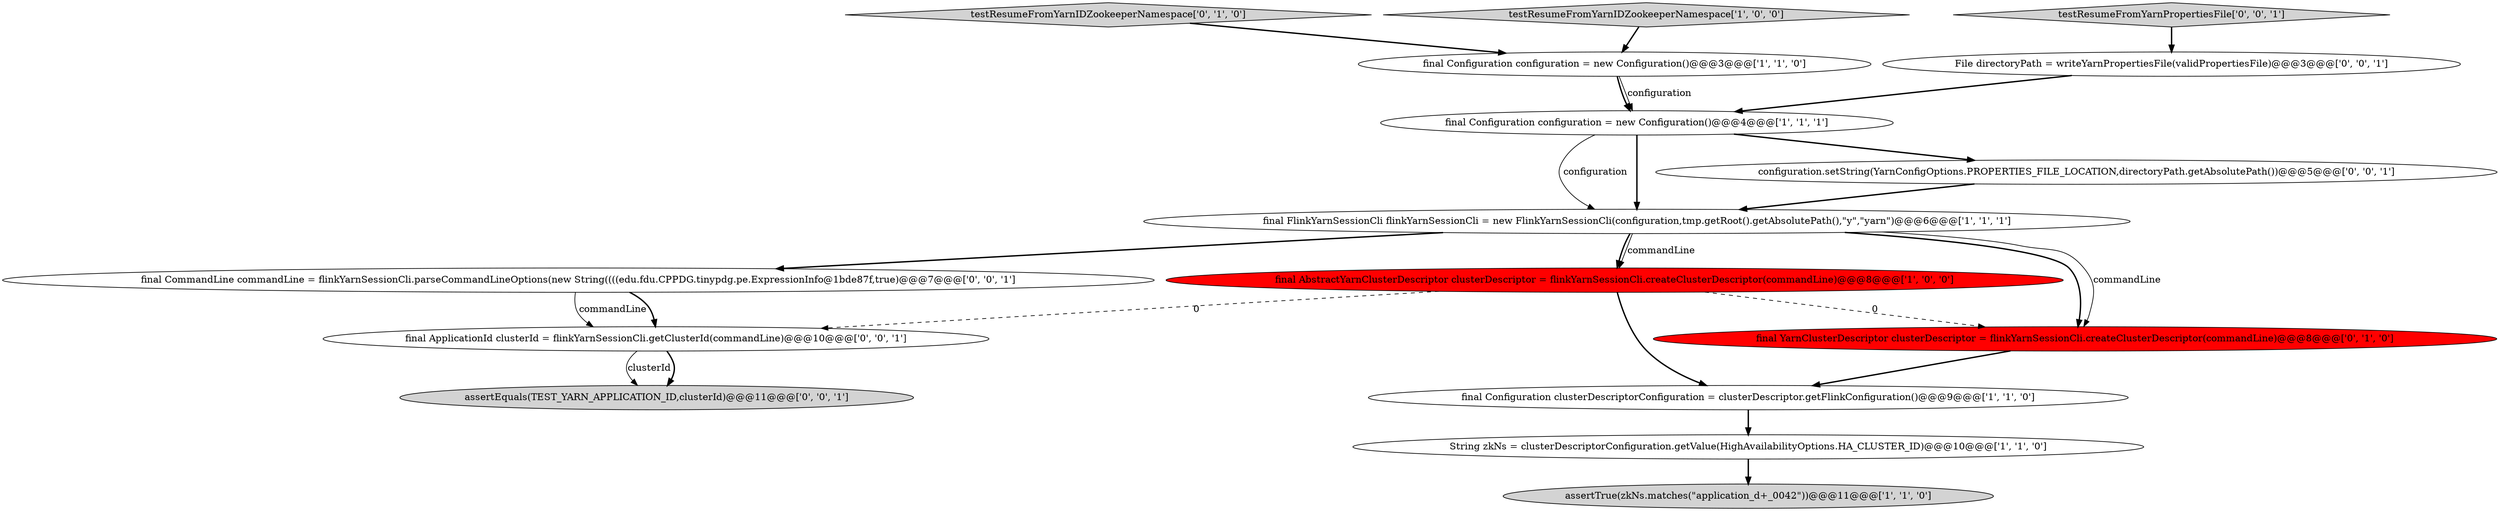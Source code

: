 digraph {
9 [style = filled, label = "testResumeFromYarnIDZookeeperNamespace['0', '1', '0']", fillcolor = lightgray, shape = diamond image = "AAA0AAABBB2BBB"];
2 [style = filled, label = "final AbstractYarnClusterDescriptor clusterDescriptor = flinkYarnSessionCli.createClusterDescriptor(commandLine)@@@8@@@['1', '0', '0']", fillcolor = red, shape = ellipse image = "AAA1AAABBB1BBB"];
6 [style = filled, label = "final Configuration configuration = new Configuration()@@@4@@@['1', '1', '1']", fillcolor = white, shape = ellipse image = "AAA0AAABBB1BBB"];
10 [style = filled, label = "final ApplicationId clusterId = flinkYarnSessionCli.getClusterId(commandLine)@@@10@@@['0', '0', '1']", fillcolor = white, shape = ellipse image = "AAA0AAABBB3BBB"];
1 [style = filled, label = "assertTrue(zkNs.matches(\"application_\d+_0042\"))@@@11@@@['1', '1', '0']", fillcolor = lightgray, shape = ellipse image = "AAA0AAABBB1BBB"];
7 [style = filled, label = "final FlinkYarnSessionCli flinkYarnSessionCli = new FlinkYarnSessionCli(configuration,tmp.getRoot().getAbsolutePath(),\"y\",\"yarn\")@@@6@@@['1', '1', '1']", fillcolor = white, shape = ellipse image = "AAA0AAABBB1BBB"];
12 [style = filled, label = "final CommandLine commandLine = flinkYarnSessionCli.parseCommandLineOptions(new String((((edu.fdu.CPPDG.tinypdg.pe.ExpressionInfo@1bde87f,true)@@@7@@@['0', '0', '1']", fillcolor = white, shape = ellipse image = "AAA0AAABBB3BBB"];
14 [style = filled, label = "testResumeFromYarnPropertiesFile['0', '0', '1']", fillcolor = lightgray, shape = diamond image = "AAA0AAABBB3BBB"];
3 [style = filled, label = "testResumeFromYarnIDZookeeperNamespace['1', '0', '0']", fillcolor = lightgray, shape = diamond image = "AAA0AAABBB1BBB"];
0 [style = filled, label = "final Configuration clusterDescriptorConfiguration = clusterDescriptor.getFlinkConfiguration()@@@9@@@['1', '1', '0']", fillcolor = white, shape = ellipse image = "AAA0AAABBB1BBB"];
4 [style = filled, label = "String zkNs = clusterDescriptorConfiguration.getValue(HighAvailabilityOptions.HA_CLUSTER_ID)@@@10@@@['1', '1', '0']", fillcolor = white, shape = ellipse image = "AAA0AAABBB1BBB"];
5 [style = filled, label = "final Configuration configuration = new Configuration()@@@3@@@['1', '1', '0']", fillcolor = white, shape = ellipse image = "AAA0AAABBB1BBB"];
8 [style = filled, label = "final YarnClusterDescriptor clusterDescriptor = flinkYarnSessionCli.createClusterDescriptor(commandLine)@@@8@@@['0', '1', '0']", fillcolor = red, shape = ellipse image = "AAA1AAABBB2BBB"];
11 [style = filled, label = "File directoryPath = writeYarnPropertiesFile(validPropertiesFile)@@@3@@@['0', '0', '1']", fillcolor = white, shape = ellipse image = "AAA0AAABBB3BBB"];
13 [style = filled, label = "configuration.setString(YarnConfigOptions.PROPERTIES_FILE_LOCATION,directoryPath.getAbsolutePath())@@@5@@@['0', '0', '1']", fillcolor = white, shape = ellipse image = "AAA0AAABBB3BBB"];
15 [style = filled, label = "assertEquals(TEST_YARN_APPLICATION_ID,clusterId)@@@11@@@['0', '0', '1']", fillcolor = lightgray, shape = ellipse image = "AAA0AAABBB3BBB"];
12->10 [style = solid, label="commandLine"];
10->15 [style = bold, label=""];
7->2 [style = solid, label="commandLine"];
7->12 [style = bold, label=""];
10->15 [style = solid, label="clusterId"];
11->6 [style = bold, label=""];
5->6 [style = solid, label="configuration"];
7->8 [style = bold, label=""];
2->8 [style = dashed, label="0"];
2->10 [style = dashed, label="0"];
8->0 [style = bold, label=""];
6->7 [style = solid, label="configuration"];
2->0 [style = bold, label=""];
3->5 [style = bold, label=""];
12->10 [style = bold, label=""];
5->6 [style = bold, label=""];
0->4 [style = bold, label=""];
7->2 [style = bold, label=""];
13->7 [style = bold, label=""];
6->13 [style = bold, label=""];
9->5 [style = bold, label=""];
4->1 [style = bold, label=""];
6->7 [style = bold, label=""];
14->11 [style = bold, label=""];
7->8 [style = solid, label="commandLine"];
}
